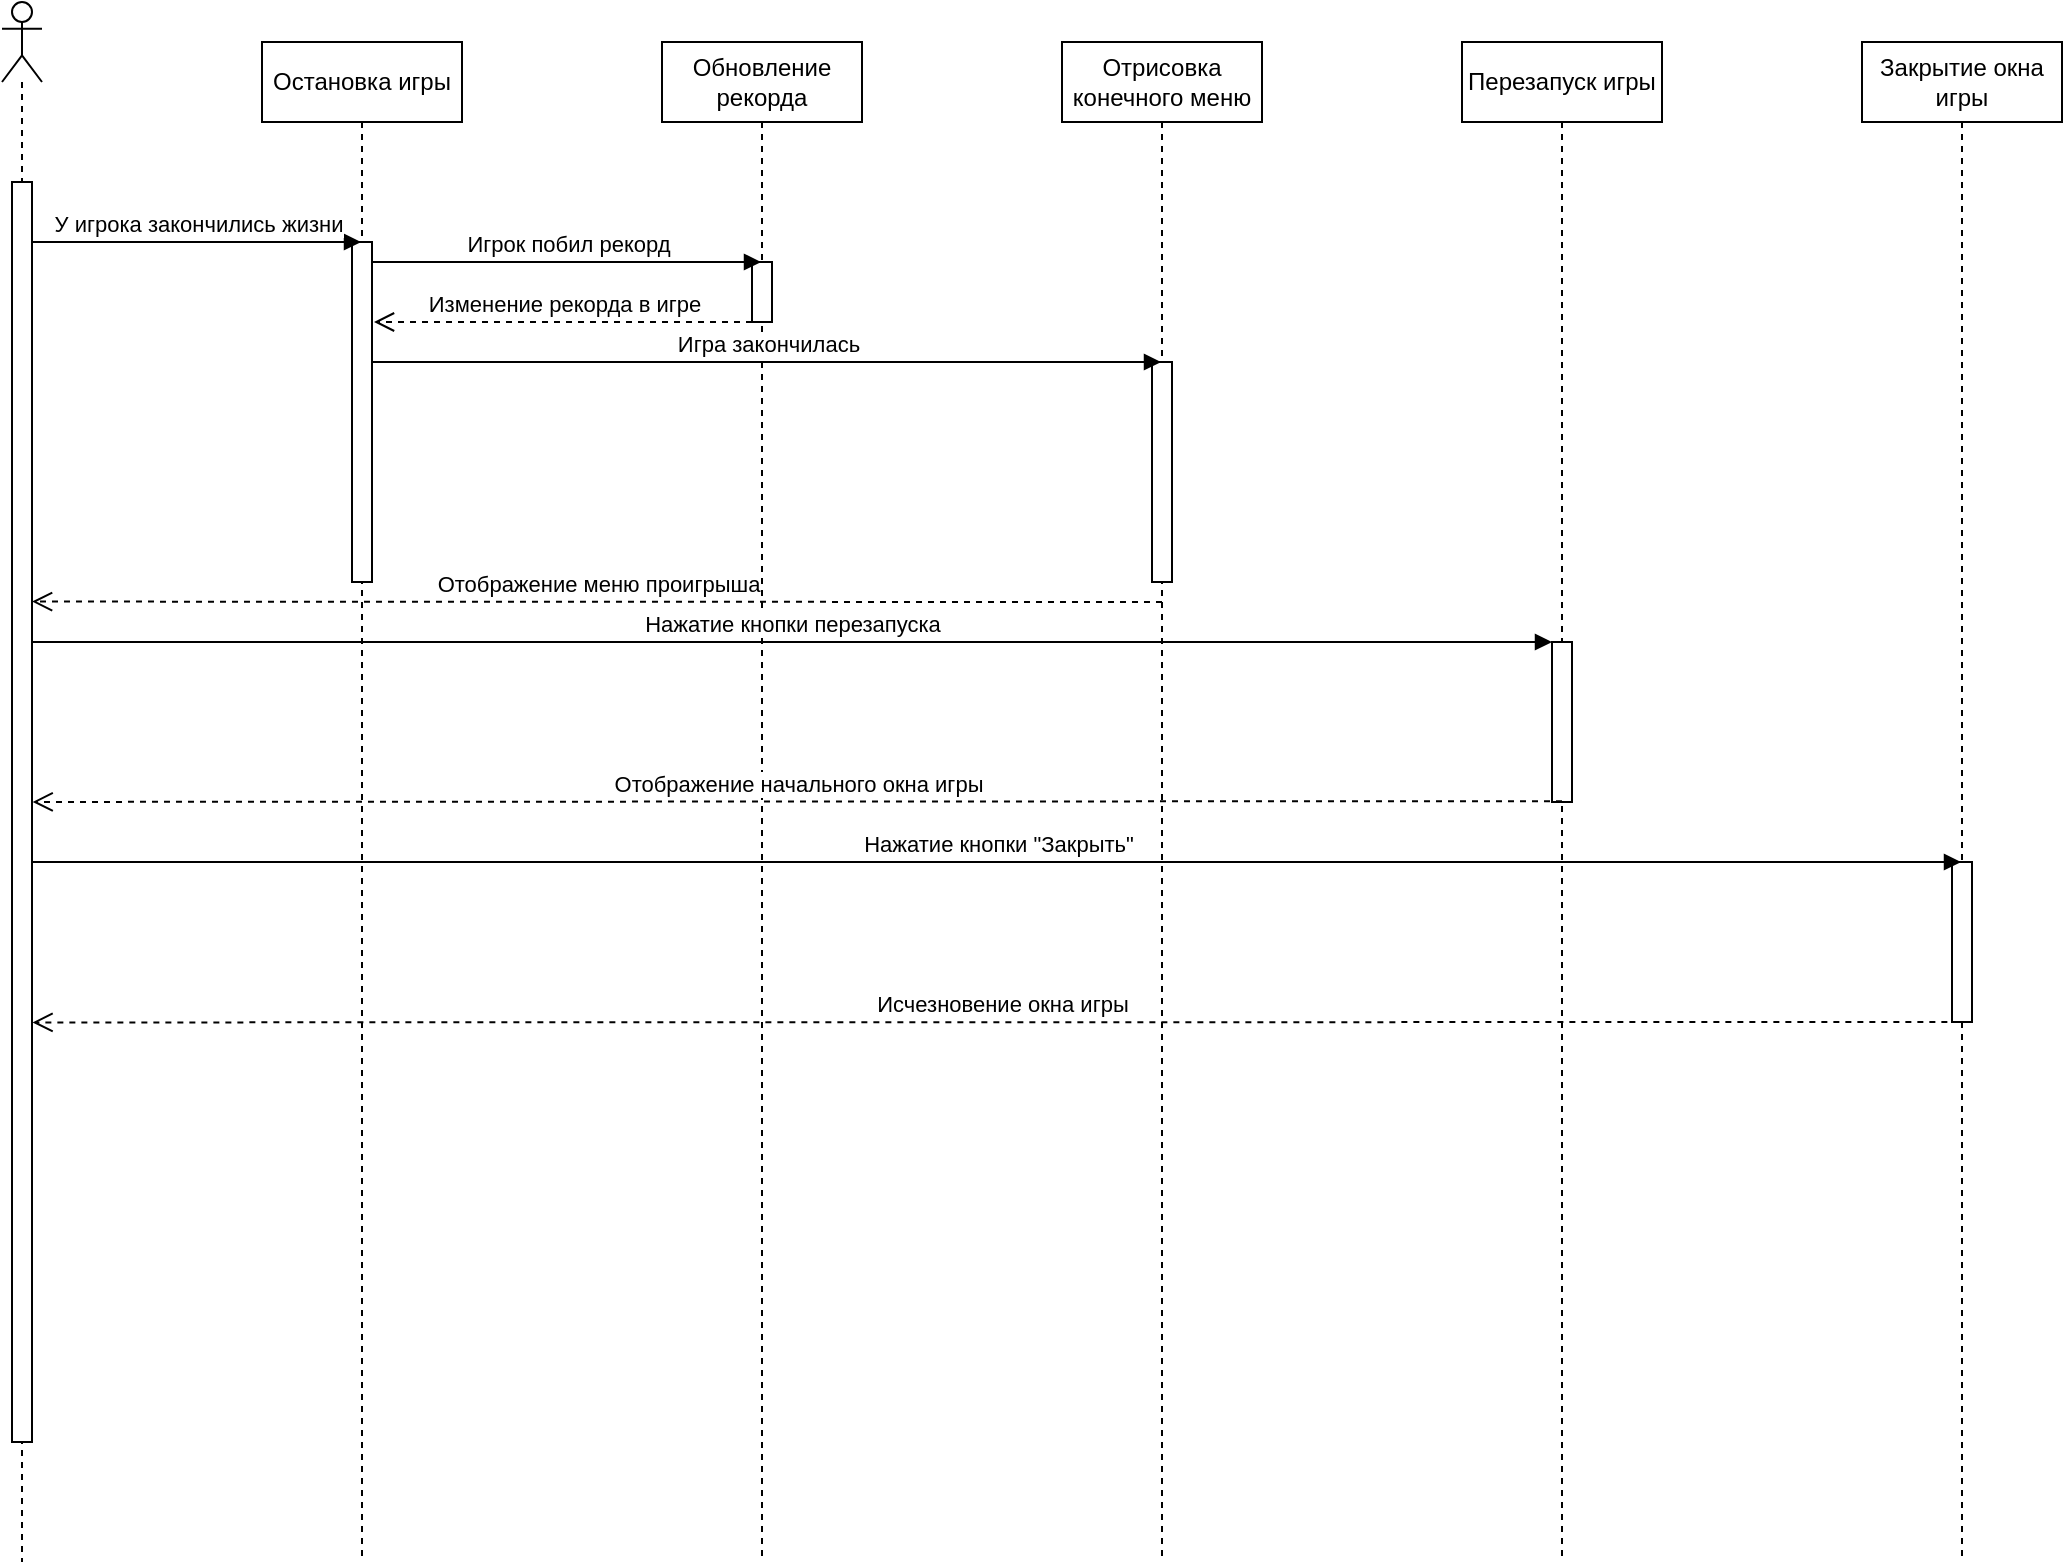 <mxfile version="14.4.3" type="device"><diagram id="DFIsJBXPUi__DnpUHT4B" name="Страница 1"><mxGraphModel dx="1810" dy="1343" grid="1" gridSize="10" guides="1" tooltips="1" connect="1" arrows="1" fold="1" page="1" pageScale="1" pageWidth="1169" pageHeight="827" math="0" shadow="0"><root><mxCell id="0"/><mxCell id="1" parent="0"/><mxCell id="MgsfJTx8YZOuB_80wdXJ-1" value="" style="shape=umlLifeline;participant=umlActor;perimeter=lifelinePerimeter;whiteSpace=wrap;html=1;container=1;collapsible=0;recursiveResize=0;verticalAlign=top;spacingTop=36;outlineConnect=0;" vertex="1" parent="1"><mxGeometry x="70" y="20" width="20" height="780" as="geometry"/></mxCell><mxCell id="MgsfJTx8YZOuB_80wdXJ-2" value="" style="html=1;points=[];perimeter=orthogonalPerimeter;" vertex="1" parent="1"><mxGeometry x="75" y="110" width="10" height="630" as="geometry"/></mxCell><mxCell id="MgsfJTx8YZOuB_80wdXJ-3" value="Остановка игры" style="shape=umlLifeline;perimeter=lifelinePerimeter;whiteSpace=wrap;html=1;container=1;collapsible=0;recursiveResize=0;outlineConnect=0;" vertex="1" parent="1"><mxGeometry x="200" y="40" width="100" height="760" as="geometry"/></mxCell><mxCell id="MgsfJTx8YZOuB_80wdXJ-4" value="" style="html=1;points=[];perimeter=orthogonalPerimeter;" vertex="1" parent="MgsfJTx8YZOuB_80wdXJ-3"><mxGeometry x="45" y="100" width="10" height="170" as="geometry"/></mxCell><mxCell id="MgsfJTx8YZOuB_80wdXJ-5" value="У игрока закончились жизни" style="html=1;verticalAlign=bottom;endArrow=block;" edge="1" parent="1" target="MgsfJTx8YZOuB_80wdXJ-3"><mxGeometry width="80" relative="1" as="geometry"><mxPoint x="85" y="140" as="sourcePoint"/><mxPoint x="165" y="140" as="targetPoint"/></mxGeometry></mxCell><mxCell id="MgsfJTx8YZOuB_80wdXJ-6" value="Обновление рекорда" style="shape=umlLifeline;perimeter=lifelinePerimeter;whiteSpace=wrap;html=1;container=1;collapsible=0;recursiveResize=0;outlineConnect=0;" vertex="1" parent="1"><mxGeometry x="400" y="40" width="100" height="760" as="geometry"/></mxCell><mxCell id="MgsfJTx8YZOuB_80wdXJ-7" value="" style="html=1;points=[];perimeter=orthogonalPerimeter;" vertex="1" parent="MgsfJTx8YZOuB_80wdXJ-6"><mxGeometry x="45" y="110" width="10" height="30" as="geometry"/></mxCell><mxCell id="MgsfJTx8YZOuB_80wdXJ-8" value="Игрок побил рекорд" style="html=1;verticalAlign=bottom;endArrow=block;" edge="1" parent="1"><mxGeometry width="80" relative="1" as="geometry"><mxPoint x="255" y="150" as="sourcePoint"/><mxPoint x="449.5" y="150" as="targetPoint"/></mxGeometry></mxCell><mxCell id="MgsfJTx8YZOuB_80wdXJ-9" value="Изменение рекорда в игре" style="html=1;verticalAlign=bottom;endArrow=open;dashed=1;endSize=8;" edge="1" parent="1" source="MgsfJTx8YZOuB_80wdXJ-7"><mxGeometry relative="1" as="geometry"><mxPoint x="336" y="180" as="sourcePoint"/><mxPoint x="256" y="180" as="targetPoint"/></mxGeometry></mxCell><mxCell id="MgsfJTx8YZOuB_80wdXJ-10" value="Отрисовка конечного меню" style="shape=umlLifeline;perimeter=lifelinePerimeter;whiteSpace=wrap;html=1;container=1;collapsible=0;recursiveResize=0;outlineConnect=0;" vertex="1" parent="1"><mxGeometry x="600" y="40" width="100" height="760" as="geometry"/></mxCell><mxCell id="MgsfJTx8YZOuB_80wdXJ-11" value="" style="html=1;points=[];perimeter=orthogonalPerimeter;" vertex="1" parent="MgsfJTx8YZOuB_80wdXJ-10"><mxGeometry x="45" y="160" width="10" height="110" as="geometry"/></mxCell><mxCell id="MgsfJTx8YZOuB_80wdXJ-12" value="Игра закончилась" style="html=1;verticalAlign=bottom;endArrow=block;" edge="1" parent="1" target="MgsfJTx8YZOuB_80wdXJ-10"><mxGeometry width="80" relative="1" as="geometry"><mxPoint x="255" y="200" as="sourcePoint"/><mxPoint x="335" y="200" as="targetPoint"/></mxGeometry></mxCell><mxCell id="MgsfJTx8YZOuB_80wdXJ-13" value="Отображение меню проигрыша" style="html=1;verticalAlign=bottom;endArrow=open;dashed=1;endSize=8;entryX=1.003;entryY=0.333;entryDx=0;entryDy=0;entryPerimeter=0;" edge="1" parent="1" target="MgsfJTx8YZOuB_80wdXJ-2"><mxGeometry relative="1" as="geometry"><mxPoint x="650" y="320" as="sourcePoint"/><mxPoint x="90" y="320" as="targetPoint"/></mxGeometry></mxCell><mxCell id="MgsfJTx8YZOuB_80wdXJ-15" value="Перезапуск игры" style="shape=umlLifeline;perimeter=lifelinePerimeter;whiteSpace=wrap;html=1;container=1;collapsible=0;recursiveResize=0;outlineConnect=0;" vertex="1" parent="1"><mxGeometry x="800" y="40" width="100" height="760" as="geometry"/></mxCell><mxCell id="MgsfJTx8YZOuB_80wdXJ-16" value="" style="html=1;points=[];perimeter=orthogonalPerimeter;" vertex="1" parent="MgsfJTx8YZOuB_80wdXJ-15"><mxGeometry x="45" y="300" width="10" height="80" as="geometry"/></mxCell><mxCell id="MgsfJTx8YZOuB_80wdXJ-17" value="Нажатие кнопки перезапуска" style="html=1;verticalAlign=bottom;endArrow=block;" edge="1" parent="1" target="MgsfJTx8YZOuB_80wdXJ-16"><mxGeometry width="80" relative="1" as="geometry"><mxPoint x="85" y="340" as="sourcePoint"/><mxPoint x="165" y="340" as="targetPoint"/></mxGeometry></mxCell><mxCell id="MgsfJTx8YZOuB_80wdXJ-18" value="Отображение начального окна игры" style="html=1;verticalAlign=bottom;endArrow=open;dashed=1;endSize=8;entryX=1.032;entryY=0.492;entryDx=0;entryDy=0;entryPerimeter=0;" edge="1" parent="1" target="MgsfJTx8YZOuB_80wdXJ-2"><mxGeometry relative="1" as="geometry"><mxPoint x="850" y="419.58" as="sourcePoint"/><mxPoint x="90" y="420" as="targetPoint"/></mxGeometry></mxCell><mxCell id="MgsfJTx8YZOuB_80wdXJ-19" value="Закрытие окна игры" style="shape=umlLifeline;perimeter=lifelinePerimeter;whiteSpace=wrap;html=1;container=1;collapsible=0;recursiveResize=0;outlineConnect=0;" vertex="1" parent="1"><mxGeometry x="1000" y="40" width="100" height="760" as="geometry"/></mxCell><mxCell id="MgsfJTx8YZOuB_80wdXJ-20" value="" style="html=1;points=[];perimeter=orthogonalPerimeter;" vertex="1" parent="MgsfJTx8YZOuB_80wdXJ-19"><mxGeometry x="45" y="410" width="10" height="80" as="geometry"/></mxCell><mxCell id="MgsfJTx8YZOuB_80wdXJ-21" value="Нажатие кнопки &quot;Закрыть&quot;" style="html=1;verticalAlign=bottom;endArrow=block;" edge="1" parent="1" target="MgsfJTx8YZOuB_80wdXJ-19"><mxGeometry width="80" relative="1" as="geometry"><mxPoint x="85" y="450" as="sourcePoint"/><mxPoint x="165" y="450" as="targetPoint"/></mxGeometry></mxCell><mxCell id="MgsfJTx8YZOuB_80wdXJ-22" value="Исчезновение окна игры" style="html=1;verticalAlign=bottom;endArrow=open;dashed=1;endSize=8;entryX=1.026;entryY=0.667;entryDx=0;entryDy=0;entryPerimeter=0;" edge="1" parent="1" target="MgsfJTx8YZOuB_80wdXJ-2"><mxGeometry relative="1" as="geometry"><mxPoint x="1054.68" y="530.0" as="sourcePoint"/><mxPoint x="90" y="530" as="targetPoint"/></mxGeometry></mxCell></root></mxGraphModel></diagram></mxfile>